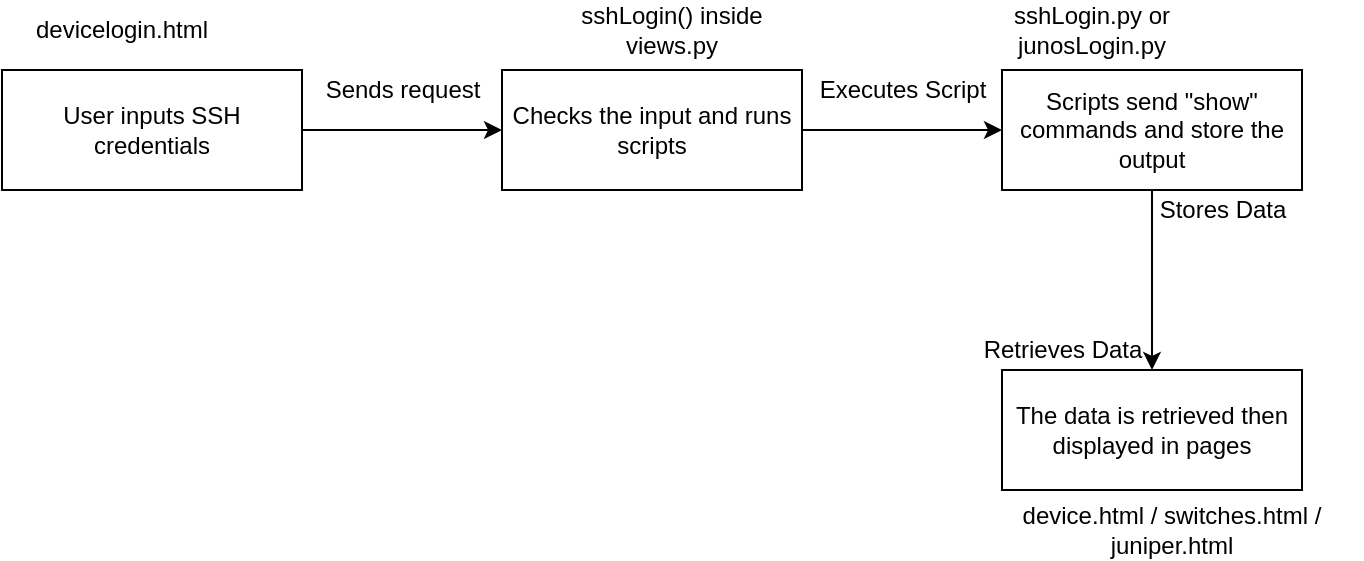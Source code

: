 <mxfile version="13.4.4" type="device"><diagram id="hot6dxLFc6KPcsKbsT4L" name="Page-1"><mxGraphModel dx="868" dy="479" grid="1" gridSize="10" guides="1" tooltips="1" connect="1" arrows="1" fold="1" page="1" pageScale="1" pageWidth="827" pageHeight="1169" math="0" shadow="0"><root><mxCell id="0"/><mxCell id="1" parent="0"/><mxCell id="gdvgsrWYerKuA8q4ORk_-6" style="edgeStyle=orthogonalEdgeStyle;rounded=0;orthogonalLoop=1;jettySize=auto;html=1;entryX=0;entryY=0.5;entryDx=0;entryDy=0;" edge="1" parent="1" source="gdvgsrWYerKuA8q4ORk_-1" target="gdvgsrWYerKuA8q4ORk_-2"><mxGeometry relative="1" as="geometry"/></mxCell><mxCell id="gdvgsrWYerKuA8q4ORk_-1" value="User inputs SSH credentials" style="rounded=0;whiteSpace=wrap;html=1;" vertex="1" parent="1"><mxGeometry x="50" y="90" width="150" height="60" as="geometry"/></mxCell><mxCell id="gdvgsrWYerKuA8q4ORk_-7" style="edgeStyle=orthogonalEdgeStyle;rounded=0;orthogonalLoop=1;jettySize=auto;html=1;entryX=0;entryY=0.5;entryDx=0;entryDy=0;" edge="1" parent="1" source="gdvgsrWYerKuA8q4ORk_-2" target="gdvgsrWYerKuA8q4ORk_-3"><mxGeometry relative="1" as="geometry"/></mxCell><mxCell id="gdvgsrWYerKuA8q4ORk_-2" value="Checks the input and runs scripts" style="rounded=0;whiteSpace=wrap;html=1;" vertex="1" parent="1"><mxGeometry x="300" y="90" width="150" height="60" as="geometry"/></mxCell><mxCell id="gdvgsrWYerKuA8q4ORk_-8" style="edgeStyle=orthogonalEdgeStyle;rounded=0;orthogonalLoop=1;jettySize=auto;html=1;entryX=0.5;entryY=0;entryDx=0;entryDy=0;" edge="1" parent="1" source="gdvgsrWYerKuA8q4ORk_-3" target="gdvgsrWYerKuA8q4ORk_-5"><mxGeometry relative="1" as="geometry"/></mxCell><mxCell id="gdvgsrWYerKuA8q4ORk_-3" value="Scripts send &quot;show&quot; commands and store the output" style="rounded=0;whiteSpace=wrap;html=1;" vertex="1" parent="1"><mxGeometry x="550" y="90" width="150" height="60" as="geometry"/></mxCell><mxCell id="gdvgsrWYerKuA8q4ORk_-5" value="The data is retrieved then displayed in pages" style="rounded=0;whiteSpace=wrap;html=1;" vertex="1" parent="1"><mxGeometry x="550" y="240" width="150" height="60" as="geometry"/></mxCell><mxCell id="gdvgsrWYerKuA8q4ORk_-9" value="devicelogin.html" style="text;html=1;strokeColor=none;fillColor=none;align=center;verticalAlign=middle;whiteSpace=wrap;rounded=0;" vertex="1" parent="1"><mxGeometry x="90" y="60" width="40" height="20" as="geometry"/></mxCell><mxCell id="gdvgsrWYerKuA8q4ORk_-10" value="sshLogin() inside views.py" style="text;html=1;strokeColor=none;fillColor=none;align=center;verticalAlign=middle;whiteSpace=wrap;rounded=0;" vertex="1" parent="1"><mxGeometry x="330" y="60" width="110" height="20" as="geometry"/></mxCell><mxCell id="gdvgsrWYerKuA8q4ORk_-11" value="sshLogin.py or junosLogin.py" style="text;html=1;strokeColor=none;fillColor=none;align=center;verticalAlign=middle;whiteSpace=wrap;rounded=0;" vertex="1" parent="1"><mxGeometry x="540" y="60" width="110" height="20" as="geometry"/></mxCell><mxCell id="gdvgsrWYerKuA8q4ORk_-12" value="device.html / switches.html / juniper.html" style="text;html=1;strokeColor=none;fillColor=none;align=center;verticalAlign=middle;whiteSpace=wrap;rounded=0;" vertex="1" parent="1"><mxGeometry x="540" y="310" width="190" height="20" as="geometry"/></mxCell><mxCell id="2" value="Sends request" style="text;html=1;align=center;verticalAlign=middle;resizable=0;points=[];autosize=1;" vertex="1" parent="1"><mxGeometry x="200" y="90" width="100" height="20" as="geometry"/></mxCell><mxCell id="gdvgsrWYerKuA8q4ORk_-13" value="Executes Script" style="text;html=1;align=center;verticalAlign=middle;resizable=0;points=[];autosize=1;" vertex="1" parent="1"><mxGeometry x="450" y="90" width="100" height="20" as="geometry"/></mxCell><mxCell id="gdvgsrWYerKuA8q4ORk_-14" value="Stores Data" style="text;html=1;align=center;verticalAlign=middle;resizable=0;points=[];autosize=1;" vertex="1" parent="1"><mxGeometry x="620" y="150" width="80" height="20" as="geometry"/></mxCell><mxCell id="gdvgsrWYerKuA8q4ORk_-15" value="Retrieves Data" style="text;html=1;align=center;verticalAlign=middle;resizable=0;points=[];autosize=1;" vertex="1" parent="1"><mxGeometry x="530" y="220" width="100" height="20" as="geometry"/></mxCell></root></mxGraphModel></diagram></mxfile>
